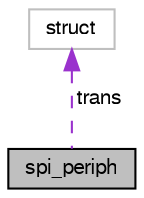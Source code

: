 digraph "spi_periph"
{
  edge [fontname="FreeSans",fontsize="10",labelfontname="FreeSans",labelfontsize="10"];
  node [fontname="FreeSans",fontsize="10",shape=record];
  Node1 [label="spi_periph",height=0.2,width=0.4,color="black", fillcolor="grey75", style="filled", fontcolor="black"];
  Node2 -> Node1 [dir="back",color="darkorchid3",fontsize="10",style="dashed",label=" trans" ,fontname="FreeSans"];
  Node2 [label="struct",height=0.2,width=0.4,color="grey75", fillcolor="white", style="filled"];
}
